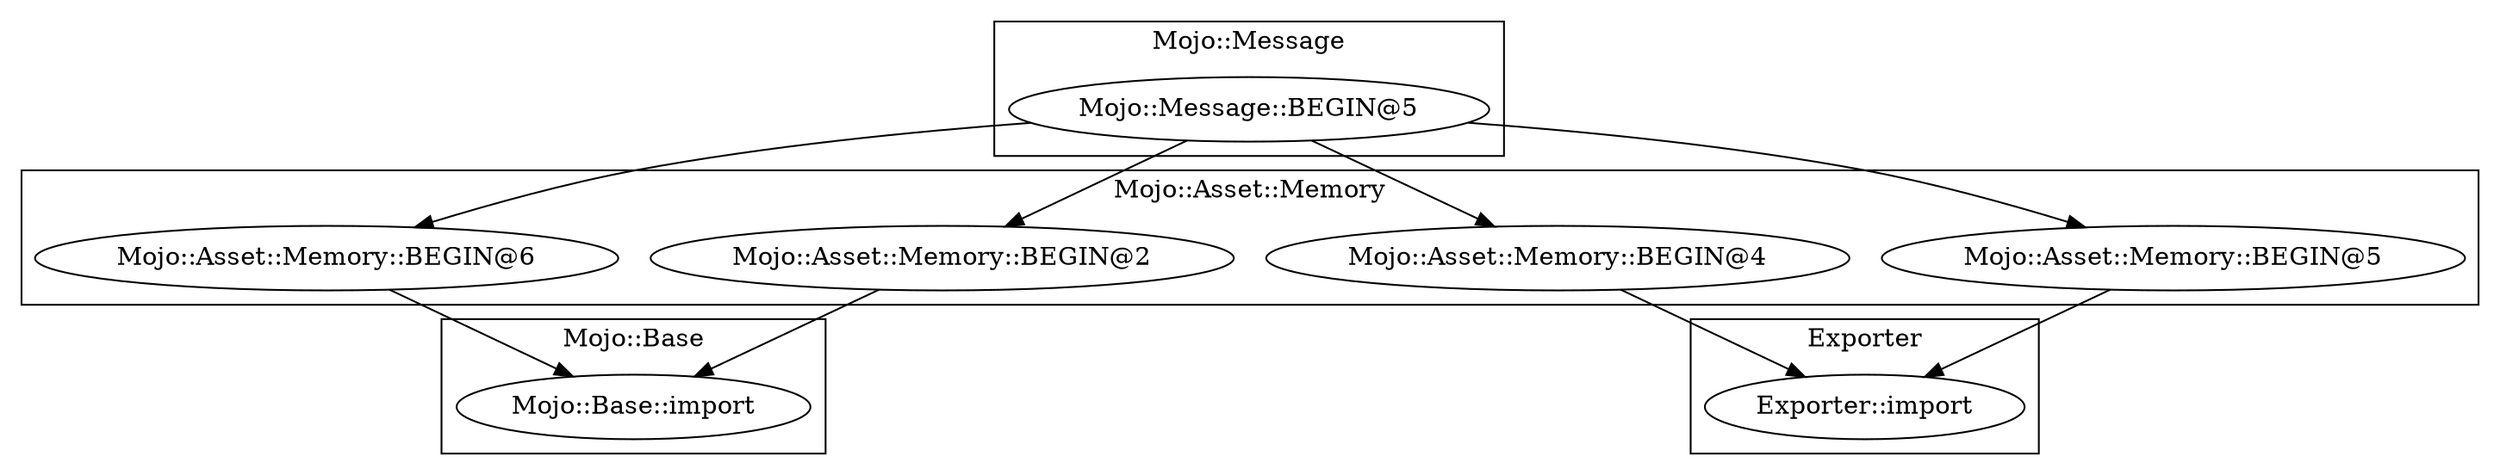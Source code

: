 digraph {
graph [overlap=false]
subgraph cluster_Mojo_Message {
	label="Mojo::Message";
	"Mojo::Message::BEGIN@5";
}
subgraph cluster_Exporter {
	label="Exporter";
	"Exporter::import";
}
subgraph cluster_Mojo_Asset_Memory {
	label="Mojo::Asset::Memory";
	"Mojo::Asset::Memory::BEGIN@2";
	"Mojo::Asset::Memory::BEGIN@6";
	"Mojo::Asset::Memory::BEGIN@5";
	"Mojo::Asset::Memory::BEGIN@4";
}
subgraph cluster_Mojo_Base {
	label="Mojo::Base";
	"Mojo::Base::import";
}
"Mojo::Message::BEGIN@5" -> "Mojo::Asset::Memory::BEGIN@5";
"Mojo::Asset::Memory::BEGIN@5" -> "Exporter::import";
"Mojo::Asset::Memory::BEGIN@4" -> "Exporter::import";
"Mojo::Message::BEGIN@5" -> "Mojo::Asset::Memory::BEGIN@2";
"Mojo::Message::BEGIN@5" -> "Mojo::Asset::Memory::BEGIN@4";
"Mojo::Asset::Memory::BEGIN@2" -> "Mojo::Base::import";
"Mojo::Asset::Memory::BEGIN@6" -> "Mojo::Base::import";
"Mojo::Message::BEGIN@5" -> "Mojo::Asset::Memory::BEGIN@6";
}
